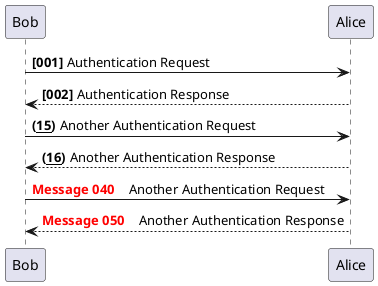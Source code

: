 @startuml

autonumber "<b>[000]"

Bob -> Alice: Authentication Request
Bob <-- Alice: Authentication Response

autonumber 15 "<b>(<u>###</u>)"

Bob -> Alice: Another Authentication Request
Bob <-- Alice: Another Authentication Response

autonumber 40 10 "<font color=red><b>Message 000   "

Bob -> Alice: Another Authentication Request
Bob <-- Alice: Another Authentication Response

@enduml